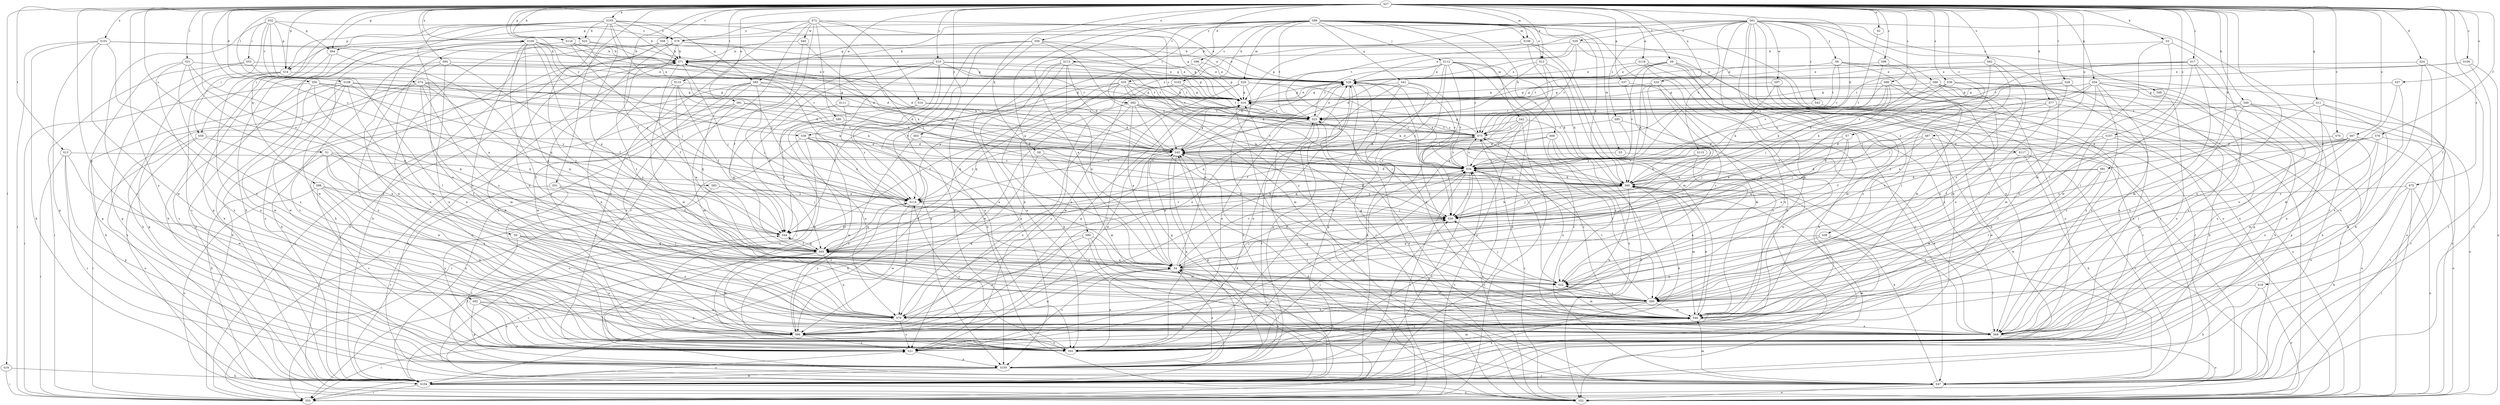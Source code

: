 strict digraph  {
S27;
S89;
S61;
S72;
S32;
S103;
S118;
S4;
S81;
S23;
S71;
S83;
S98;
S109;
S75;
S99;
S7;
S17;
S35;
S73;
S96;
S50;
S24;
S45;
S91;
S0;
S12;
S26;
S18;
S76;
S44;
S92;
S11;
S64;
S16;
S102;
S69;
S104;
S82;
S117;
S66;
S53;
S59;
S55;
S15;
S51;
S112;
S30;
S77;
S49;
S8;
S3;
S60;
S31;
S108;
S9;
S19;
S94;
S90;
S106;
S20;
S42;
S5;
S46;
S33;
S115;
S79;
S87;
S62;
S57;
S56;
S52;
S116;
S37;
S14;
S105;
S54;
S88;
S84;
S41;
S85;
S65;
S47;
S1;
S39;
S21;
S13;
S110;
S58;
S25;
S2;
S93;
S28;
S70;
S113;
S80;
S74;
S34;
S111;
S97;
S40;
S86;
S107;
S101;
S100;
S67;
S48;
S68;
S63;
S36;
S6;
S78;
S114;
S29;
S38;
S43;
S95;
S10;
S22;
S27 -> S103  [label=a];
S27 -> S81  [label=b];
S27 -> S23  [label=b];
S27 -> S83  [label=c];
S27 -> S98  [label=c];
S27 -> S109  [label=c];
S27 -> S75  [label=c];
S27 -> S99  [label=c];
S27 -> S7  [label=c];
S27 -> S17  [label=c];
S27 -> S96  [label=d];
S27 -> S50  [label=d];
S27 -> S24  [label=d];
S27 -> S45  [label=d];
S27 -> S91  [label=e];
S27 -> S0  [label=e];
S27 -> S12  [label=e];
S27 -> S18  [label=f];
S27 -> S76  [label=f];
S27 -> S44  [label=f];
S27 -> S92  [label=g];
S27 -> S11  [label=g];
S27 -> S64  [label=g];
S27 -> S15  [label=j];
S27 -> S51  [label=j];
S27 -> S77  [label=k];
S27 -> S49  [label=k];
S27 -> S8  [label=k];
S27 -> S3  [label=k];
S27 -> S31  [label=l];
S27 -> S108  [label=l];
S27 -> S9  [label=l];
S27 -> S19  [label=l];
S27 -> S94  [label=l];
S27 -> S90  [label=l];
S27 -> S106  [label=m];
S27 -> S33  [label=n];
S27 -> S87  [label=o];
S27 -> S62  [label=o];
S27 -> S57  [label=o];
S27 -> S56  [label=o];
S27 -> S116  [label=p];
S27 -> S37  [label=p];
S27 -> S14  [label=p];
S27 -> S54  [label=q];
S27 -> S88  [label=q];
S27 -> S1  [label=s];
S27 -> S39  [label=s];
S27 -> S13  [label=t];
S27 -> S110  [label=t];
S27 -> S58  [label=t];
S27 -> S2  [label=u];
S27 -> S93  [label=u];
S27 -> S28  [label=v];
S27 -> S70  [label=v];
S27 -> S111  [label=w];
S27 -> S107  [label=x];
S27 -> S101  [label=x];
S27 -> S100  [label=x];
S27 -> S67  [label=x];
S27 -> S63  [label=y];
S27 -> S36  [label=y];
S89 -> S118  [label=a];
S89 -> S4  [label=a];
S89 -> S35  [label=c];
S89 -> S12  [label=e];
S89 -> S102  [label=h];
S89 -> S69  [label=h];
S89 -> S82  [label=i];
S89 -> S112  [label=j];
S89 -> S60  [label=k];
S89 -> S106  [label=m];
S89 -> S20  [label=m];
S89 -> S42  [label=m];
S89 -> S5  [label=m];
S89 -> S46  [label=m];
S89 -> S52  [label=o];
S89 -> S14  [label=p];
S89 -> S84  [label=q];
S89 -> S41  [label=q];
S89 -> S85  [label=q];
S89 -> S25  [label=t];
S89 -> S113  [label=v];
S61 -> S117  [label=i];
S61 -> S66  [label=i];
S61 -> S46  [label=m];
S61 -> S115  [label=n];
S61 -> S79  [label=n];
S61 -> S47  [label=r];
S61 -> S21  [label=s];
S61 -> S25  [label=t];
S61 -> S93  [label=u];
S61 -> S97  [label=w];
S61 -> S48  [label=x];
S61 -> S36  [label=y];
S61 -> S6  [label=y];
S61 -> S78  [label=y];
S61 -> S29  [label=z];
S61 -> S38  [label=z];
S61 -> S43  [label=z];
S61 -> S95  [label=z];
S72 -> S73  [label=c];
S72 -> S26  [label=e];
S72 -> S64  [label=g];
S72 -> S104  [label=h];
S72 -> S30  [label=j];
S72 -> S47  [label=r];
S72 -> S21  [label=s];
S72 -> S80  [label=v];
S72 -> S40  [label=w];
S72 -> S78  [label=y];
S72 -> S10  [label=z];
S32 -> S4  [label=a];
S32 -> S64  [label=g];
S32 -> S53  [label=i];
S32 -> S59  [label=i];
S32 -> S14  [label=p];
S32 -> S21  [label=s];
S32 -> S74  [label=v];
S32 -> S78  [label=y];
S103 -> S23  [label=b];
S103 -> S71  [label=b];
S103 -> S16  [label=g];
S103 -> S104  [label=h];
S103 -> S59  [label=i];
S103 -> S79  [label=n];
S103 -> S14  [label=p];
S103 -> S85  [label=q];
S103 -> S65  [label=q];
S103 -> S34  [label=v];
S103 -> S78  [label=y];
S103 -> S22  [label=z];
S118 -> S26  [label=e];
S118 -> S104  [label=h];
S118 -> S47  [label=r];
S118 -> S68  [label=x];
S4 -> S45  [label=d];
S4 -> S26  [label=e];
S4 -> S30  [label=j];
S4 -> S46  [label=m];
S4 -> S65  [label=q];
S4 -> S21  [label=s];
S4 -> S34  [label=v];
S4 -> S86  [label=w];
S4 -> S22  [label=z];
S81 -> S30  [label=j];
S81 -> S60  [label=k];
S81 -> S90  [label=l];
S81 -> S86  [label=w];
S23 -> S71  [label=b];
S23 -> S73  [label=c];
S23 -> S86  [label=w];
S71 -> S26  [label=e];
S71 -> S44  [label=f];
S71 -> S30  [label=j];
S71 -> S60  [label=k];
S83 -> S30  [label=j];
S83 -> S21  [label=s];
S83 -> S114  [label=y];
S98 -> S4  [label=a];
S98 -> S73  [label=c];
S98 -> S16  [label=g];
S98 -> S60  [label=k];
S98 -> S79  [label=n];
S98 -> S34  [label=v];
S98 -> S68  [label=x];
S109 -> S26  [label=e];
S109 -> S52  [label=o];
S109 -> S47  [label=r];
S109 -> S25  [label=t];
S75 -> S104  [label=h];
S75 -> S55  [label=i];
S75 -> S52  [label=o];
S75 -> S68  [label=x];
S75 -> S114  [label=y];
S99 -> S26  [label=e];
S99 -> S60  [label=k];
S99 -> S34  [label=v];
S7 -> S4  [label=a];
S7 -> S45  [label=d];
S7 -> S30  [label=j];
S7 -> S65  [label=q];
S17 -> S26  [label=e];
S17 -> S90  [label=l];
S17 -> S46  [label=m];
S17 -> S25  [label=t];
S17 -> S34  [label=v];
S17 -> S68  [label=x];
S35 -> S44  [label=f];
S35 -> S16  [label=g];
S35 -> S60  [label=k];
S35 -> S46  [label=m];
S35 -> S79  [label=n];
S35 -> S65  [label=q];
S35 -> S21  [label=s];
S35 -> S22  [label=z];
S73 -> S45  [label=d];
S73 -> S16  [label=g];
S73 -> S30  [label=j];
S73 -> S90  [label=l];
S73 -> S25  [label=t];
S73 -> S34  [label=v];
S73 -> S68  [label=x];
S73 -> S114  [label=y];
S96 -> S26  [label=e];
S96 -> S16  [label=g];
S96 -> S114  [label=y];
S50 -> S45  [label=d];
S50 -> S16  [label=g];
S50 -> S55  [label=i];
S50 -> S65  [label=q];
S50 -> S86  [label=w];
S50 -> S114  [label=y];
S24 -> S26  [label=e];
S24 -> S104  [label=h];
S24 -> S47  [label=r];
S24 -> S21  [label=s];
S45 -> S71  [label=b];
S45 -> S16  [label=g];
S45 -> S79  [label=n];
S45 -> S105  [label=p];
S45 -> S93  [label=u];
S45 -> S34  [label=v];
S91 -> S45  [label=d];
S91 -> S104  [label=h];
S91 -> S55  [label=i];
S91 -> S46  [label=m];
S91 -> S25  [label=t];
S0 -> S79  [label=n];
S0 -> S65  [label=q];
S0 -> S21  [label=s];
S0 -> S93  [label=u];
S0 -> S22  [label=z];
S12 -> S73  [label=c];
S12 -> S26  [label=e];
S12 -> S60  [label=k];
S12 -> S21  [label=s];
S12 -> S114  [label=y];
S26 -> S16  [label=g];
S26 -> S90  [label=l];
S26 -> S52  [label=o];
S26 -> S105  [label=p];
S26 -> S34  [label=v];
S18 -> S104  [label=h];
S18 -> S90  [label=l];
S18 -> S52  [label=o];
S76 -> S45  [label=d];
S76 -> S46  [label=m];
S76 -> S47  [label=r];
S76 -> S68  [label=x];
S76 -> S114  [label=y];
S44 -> S65  [label=q];
S44 -> S34  [label=v];
S92 -> S79  [label=n];
S92 -> S105  [label=p];
S92 -> S21  [label=s];
S92 -> S93  [label=u];
S92 -> S68  [label=x];
S11 -> S47  [label=r];
S11 -> S25  [label=t];
S11 -> S93  [label=u];
S11 -> S68  [label=x];
S11 -> S22  [label=z];
S64 -> S104  [label=h];
S64 -> S105  [label=p];
S64 -> S65  [label=q];
S16 -> S26  [label=e];
S16 -> S44  [label=f];
S16 -> S25  [label=t];
S102 -> S16  [label=g];
S102 -> S25  [label=t];
S102 -> S114  [label=y];
S69 -> S45  [label=d];
S69 -> S90  [label=l];
S69 -> S65  [label=q];
S69 -> S93  [label=u];
S69 -> S22  [label=z];
S104 -> S4  [label=a];
S104 -> S71  [label=b];
S104 -> S45  [label=d];
S104 -> S55  [label=i];
S104 -> S52  [label=o];
S104 -> S21  [label=s];
S104 -> S34  [label=v];
S82 -> S4  [label=a];
S82 -> S60  [label=k];
S82 -> S21  [label=s];
S82 -> S25  [label=t];
S82 -> S34  [label=v];
S82 -> S86  [label=w];
S82 -> S22  [label=z];
S117 -> S104  [label=h];
S117 -> S47  [label=r];
S117 -> S34  [label=v];
S117 -> S86  [label=w];
S66 -> S16  [label=g];
S66 -> S55  [label=i];
S66 -> S30  [label=j];
S66 -> S90  [label=l];
S66 -> S46  [label=m];
S66 -> S52  [label=o];
S53 -> S26  [label=e];
S53 -> S55  [label=i];
S53 -> S90  [label=l];
S53 -> S105  [label=p];
S59 -> S45  [label=d];
S59 -> S55  [label=i];
S59 -> S52  [label=o];
S59 -> S86  [label=w];
S55 -> S71  [label=b];
S55 -> S34  [label=v];
S15 -> S26  [label=e];
S15 -> S16  [label=g];
S15 -> S55  [label=i];
S15 -> S105  [label=p];
S15 -> S65  [label=q];
S15 -> S47  [label=r];
S15 -> S25  [label=t];
S15 -> S93  [label=u];
S51 -> S44  [label=f];
S51 -> S90  [label=l];
S51 -> S47  [label=r];
S51 -> S93  [label=u];
S51 -> S114  [label=y];
S112 -> S73  [label=c];
S112 -> S45  [label=d];
S112 -> S26  [label=e];
S112 -> S104  [label=h];
S112 -> S30  [label=j];
S112 -> S60  [label=k];
S112 -> S79  [label=n];
S112 -> S47  [label=r];
S112 -> S25  [label=t];
S112 -> S93  [label=u];
S30 -> S45  [label=d];
S30 -> S44  [label=f];
S30 -> S60  [label=k];
S77 -> S30  [label=j];
S77 -> S47  [label=r];
S77 -> S25  [label=t];
S77 -> S22  [label=z];
S49 -> S79  [label=n];
S49 -> S52  [label=o];
S49 -> S105  [label=p];
S49 -> S25  [label=t];
S49 -> S68  [label=x];
S49 -> S22  [label=z];
S8 -> S104  [label=h];
S8 -> S46  [label=m];
S8 -> S34  [label=v];
S3 -> S71  [label=b];
S3 -> S90  [label=l];
S3 -> S86  [label=w];
S3 -> S68  [label=x];
S60 -> S45  [label=d];
S60 -> S30  [label=j];
S60 -> S46  [label=m];
S60 -> S52  [label=o];
S60 -> S86  [label=w];
S60 -> S68  [label=x];
S60 -> S114  [label=y];
S31 -> S26  [label=e];
S31 -> S79  [label=n];
S31 -> S105  [label=p];
S31 -> S65  [label=q];
S31 -> S93  [label=u];
S31 -> S68  [label=x];
S108 -> S16  [label=g];
S108 -> S104  [label=h];
S108 -> S60  [label=k];
S108 -> S79  [label=n];
S108 -> S65  [label=q];
S108 -> S21  [label=s];
S108 -> S25  [label=t];
S108 -> S93  [label=u];
S108 -> S86  [label=w];
S9 -> S26  [label=e];
S9 -> S104  [label=h];
S9 -> S55  [label=i];
S9 -> S60  [label=k];
S9 -> S46  [label=m];
S9 -> S25  [label=t];
S9 -> S34  [label=v];
S19 -> S104  [label=h];
S19 -> S55  [label=i];
S94 -> S26  [label=e];
S94 -> S44  [label=f];
S94 -> S21  [label=s];
S94 -> S93  [label=u];
S94 -> S68  [label=x];
S90 -> S45  [label=d];
S90 -> S104  [label=h];
S90 -> S46  [label=m];
S90 -> S79  [label=n];
S90 -> S93  [label=u];
S90 -> S34  [label=v];
S90 -> S22  [label=z];
S106 -> S4  [label=a];
S106 -> S71  [label=b];
S106 -> S16  [label=g];
S106 -> S46  [label=m];
S106 -> S105  [label=p];
S20 -> S16  [label=g];
S20 -> S104  [label=h];
S20 -> S65  [label=q];
S20 -> S47  [label=r];
S20 -> S21  [label=s];
S20 -> S34  [label=v];
S20 -> S86  [label=w];
S42 -> S73  [label=c];
S42 -> S45  [label=d];
S42 -> S44  [label=f];
S42 -> S55  [label=i];
S42 -> S52  [label=o];
S42 -> S93  [label=u];
S42 -> S34  [label=v];
S5 -> S34  [label=v];
S5 -> S68  [label=x];
S46 -> S73  [label=c];
S46 -> S26  [label=e];
S46 -> S16  [label=g];
S46 -> S60  [label=k];
S46 -> S86  [label=w];
S46 -> S68  [label=x];
S33 -> S4  [label=a];
S33 -> S16  [label=g];
S33 -> S79  [label=n];
S33 -> S34  [label=v];
S33 -> S22  [label=z];
S115 -> S60  [label=k];
S115 -> S79  [label=n];
S115 -> S34  [label=v];
S115 -> S114  [label=y];
S79 -> S26  [label=e];
S79 -> S21  [label=s];
S87 -> S45  [label=d];
S87 -> S30  [label=j];
S87 -> S60  [label=k];
S87 -> S47  [label=r];
S87 -> S86  [label=w];
S62 -> S4  [label=a];
S62 -> S26  [label=e];
S62 -> S30  [label=j];
S62 -> S22  [label=z];
S57 -> S16  [label=g];
S57 -> S46  [label=m];
S57 -> S68  [label=x];
S56 -> S71  [label=b];
S56 -> S45  [label=d];
S56 -> S16  [label=g];
S56 -> S104  [label=h];
S56 -> S60  [label=k];
S56 -> S52  [label=o];
S56 -> S105  [label=p];
S52 -> S73  [label=c];
S52 -> S45  [label=d];
S52 -> S34  [label=v];
S116 -> S71  [label=b];
S116 -> S45  [label=d];
S116 -> S30  [label=j];
S116 -> S86  [label=w];
S116 -> S114  [label=y];
S37 -> S16  [label=g];
S37 -> S30  [label=j];
S37 -> S46  [label=m];
S14 -> S104  [label=h];
S14 -> S21  [label=s];
S14 -> S25  [label=t];
S14 -> S93  [label=u];
S105 -> S4  [label=a];
S105 -> S44  [label=f];
S105 -> S16  [label=g];
S105 -> S104  [label=h];
S105 -> S55  [label=i];
S105 -> S30  [label=j];
S105 -> S47  [label=r];
S105 -> S25  [label=t];
S54 -> S4  [label=a];
S54 -> S16  [label=g];
S54 -> S104  [label=h];
S54 -> S90  [label=l];
S54 -> S105  [label=p];
S54 -> S21  [label=s];
S54 -> S93  [label=u];
S54 -> S34  [label=v];
S54 -> S68  [label=x];
S88 -> S52  [label=o];
S88 -> S21  [label=s];
S88 -> S93  [label=u];
S88 -> S86  [label=w];
S88 -> S114  [label=y];
S88 -> S22  [label=z];
S84 -> S55  [label=i];
S84 -> S46  [label=m];
S84 -> S65  [label=q];
S84 -> S86  [label=w];
S84 -> S68  [label=x];
S41 -> S16  [label=g];
S41 -> S104  [label=h];
S41 -> S105  [label=p];
S41 -> S65  [label=q];
S41 -> S34  [label=v];
S85 -> S73  [label=c];
S85 -> S16  [label=g];
S85 -> S55  [label=i];
S85 -> S30  [label=j];
S85 -> S65  [label=q];
S85 -> S86  [label=w];
S85 -> S68  [label=x];
S85 -> S114  [label=y];
S65 -> S4  [label=a];
S65 -> S44  [label=f];
S65 -> S79  [label=n];
S65 -> S47  [label=r];
S65 -> S86  [label=w];
S47 -> S4  [label=a];
S47 -> S16  [label=g];
S47 -> S60  [label=k];
S47 -> S46  [label=m];
S47 -> S52  [label=o];
S1 -> S44  [label=f];
S1 -> S104  [label=h];
S1 -> S79  [label=n];
S1 -> S34  [label=v];
S1 -> S68  [label=x];
S1 -> S114  [label=y];
S39 -> S73  [label=c];
S39 -> S16  [label=g];
S39 -> S65  [label=q];
S39 -> S21  [label=s];
S39 -> S68  [label=x];
S39 -> S22  [label=z];
S21 -> S26  [label=e];
S21 -> S105  [label=p];
S21 -> S34  [label=v];
S13 -> S55  [label=i];
S13 -> S105  [label=p];
S13 -> S47  [label=r];
S13 -> S34  [label=v];
S13 -> S86  [label=w];
S110 -> S4  [label=a];
S110 -> S44  [label=f];
S110 -> S16  [label=g];
S110 -> S60  [label=k];
S110 -> S46  [label=m];
S110 -> S79  [label=n];
S58 -> S71  [label=b];
S58 -> S45  [label=d];
S58 -> S26  [label=e];
S58 -> S104  [label=h];
S58 -> S79  [label=n];
S58 -> S93  [label=u];
S25 -> S73  [label=c];
S25 -> S26  [label=e];
S25 -> S55  [label=i];
S25 -> S30  [label=j];
S25 -> S52  [label=o];
S25 -> S86  [label=w];
S2 -> S34  [label=v];
S93 -> S4  [label=a];
S93 -> S71  [label=b];
S93 -> S73  [label=c];
S93 -> S26  [label=e];
S93 -> S30  [label=j];
S93 -> S60  [label=k];
S93 -> S46  [label=m];
S93 -> S114  [label=y];
S28 -> S16  [label=g];
S28 -> S30  [label=j];
S28 -> S60  [label=k];
S28 -> S68  [label=x];
S70 -> S45  [label=d];
S70 -> S68  [label=x];
S113 -> S4  [label=a];
S113 -> S45  [label=d];
S113 -> S26  [label=e];
S113 -> S104  [label=h];
S113 -> S105  [label=p];
S113 -> S25  [label=t];
S113 -> S93  [label=u];
S80 -> S73  [label=c];
S80 -> S44  [label=f];
S80 -> S79  [label=n];
S74 -> S45  [label=d];
S74 -> S16  [label=g];
S74 -> S104  [label=h];
S74 -> S46  [label=m];
S74 -> S105  [label=p];
S74 -> S65  [label=q];
S74 -> S34  [label=v];
S74 -> S22  [label=z];
S34 -> S71  [label=b];
S34 -> S73  [label=c];
S34 -> S26  [label=e];
S34 -> S55  [label=i];
S34 -> S30  [label=j];
S34 -> S60  [label=k];
S111 -> S65  [label=q];
S111 -> S25  [label=t];
S111 -> S114  [label=y];
S97 -> S16  [label=g];
S97 -> S60  [label=k];
S97 -> S47  [label=r];
S97 -> S93  [label=u];
S40 -> S71  [label=b];
S40 -> S44  [label=f];
S40 -> S60  [label=k];
S86 -> S16  [label=g];
S86 -> S55  [label=i];
S86 -> S21  [label=s];
S86 -> S93  [label=u];
S86 -> S114  [label=y];
S107 -> S45  [label=d];
S107 -> S44  [label=f];
S107 -> S90  [label=l];
S107 -> S52  [label=o];
S107 -> S47  [label=r];
S101 -> S71  [label=b];
S101 -> S26  [label=e];
S101 -> S104  [label=h];
S101 -> S55  [label=i];
S101 -> S105  [label=p];
S101 -> S86  [label=w];
S101 -> S68  [label=x];
S100 -> S4  [label=a];
S100 -> S71  [label=b];
S100 -> S45  [label=d];
S100 -> S44  [label=f];
S100 -> S16  [label=g];
S100 -> S104  [label=h];
S100 -> S90  [label=l];
S100 -> S79  [label=n];
S100 -> S52  [label=o];
S100 -> S86  [label=w];
S100 -> S114  [label=y];
S67 -> S45  [label=d];
S67 -> S90  [label=l];
S67 -> S46  [label=m];
S67 -> S52  [label=o];
S67 -> S114  [label=y];
S67 -> S22  [label=z];
S48 -> S104  [label=h];
S68 -> S52  [label=o];
S68 -> S25  [label=t];
S63 -> S4  [label=a];
S63 -> S45  [label=d];
S63 -> S93  [label=u];
S36 -> S4  [label=a];
S36 -> S45  [label=d];
S36 -> S55  [label=i];
S36 -> S21  [label=s];
S36 -> S86  [label=w];
S36 -> S114  [label=y];
S6 -> S73  [label=c];
S6 -> S26  [label=e];
S6 -> S90  [label=l];
S6 -> S46  [label=m];
S6 -> S52  [label=o];
S6 -> S25  [label=t];
S78 -> S71  [label=b];
S78 -> S26  [label=e];
S78 -> S16  [label=g];
S78 -> S104  [label=h];
S78 -> S52  [label=o];
S78 -> S68  [label=x];
S78 -> S22  [label=z];
S114 -> S30  [label=j];
S114 -> S79  [label=n];
S114 -> S65  [label=q];
S114 -> S86  [label=w];
S29 -> S71  [label=b];
S29 -> S73  [label=c];
S29 -> S45  [label=d];
S29 -> S26  [label=e];
S29 -> S47  [label=r];
S29 -> S68  [label=x];
S38 -> S79  [label=n];
S38 -> S65  [label=q];
S38 -> S47  [label=r];
S38 -> S21  [label=s];
S43 -> S52  [label=o];
S43 -> S25  [label=t];
S95 -> S73  [label=c];
S95 -> S86  [label=w];
S95 -> S114  [label=y];
S10 -> S45  [label=d];
S10 -> S90  [label=l];
S10 -> S25  [label=t];
S10 -> S93  [label=u];
S22 -> S30  [label=j];
S22 -> S90  [label=l];
S22 -> S46  [label=m];
S22 -> S34  [label=v];
}
